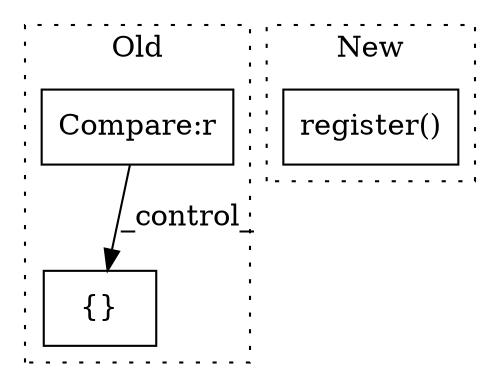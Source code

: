 digraph G {
subgraph cluster0 {
1 [label="{}" a="95" s="5473,5640" l="14,10" shape="box"];
3 [label="Compare:r" a="40" s="5355" l="29" shape="box"];
label = "Old";
style="dotted";
}
subgraph cluster1 {
2 [label="register()" a="75" s="5688,5740" l="26,1" shape="box"];
label = "New";
style="dotted";
}
3 -> 1 [label="_control_"];
}